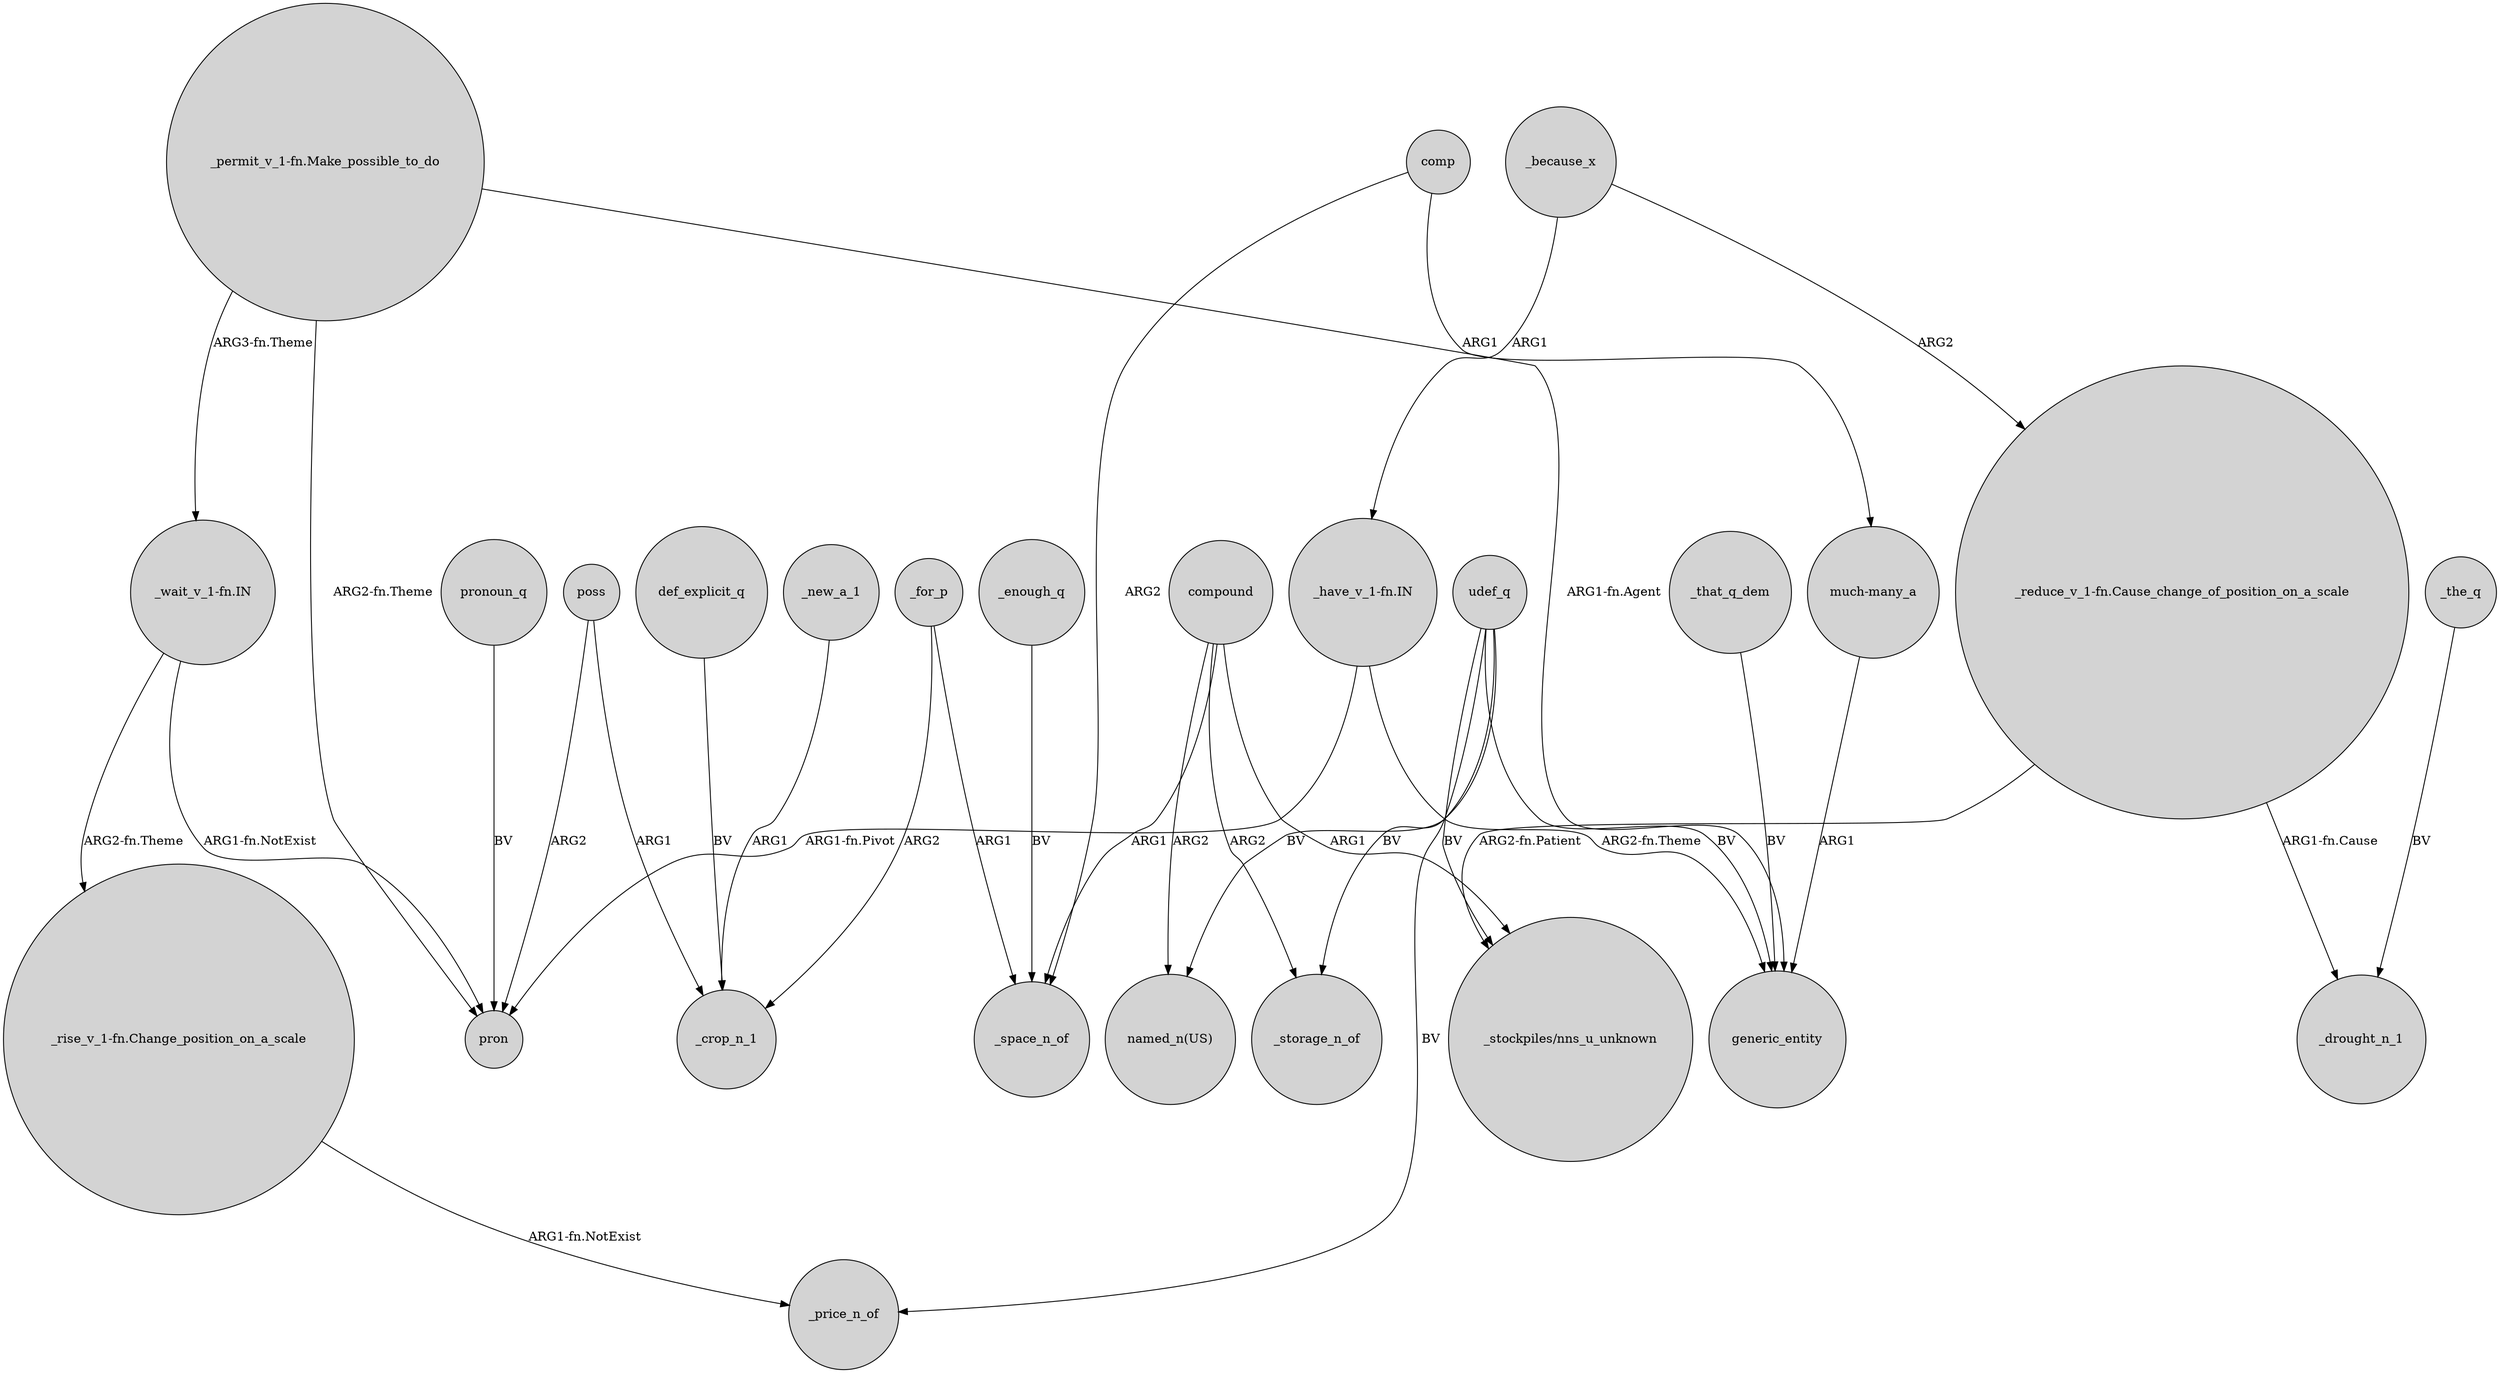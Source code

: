 digraph {
	node [shape=circle style=filled]
	"_permit_v_1-fn.Make_possible_to_do" -> pron [label="ARG2-fn.Theme"]
	udef_q -> "named_n(US)" [label=BV]
	_for_p -> _space_n_of [label=ARG1]
	udef_q -> generic_entity [label=BV]
	udef_q -> _price_n_of [label=BV]
	poss -> pron [label=ARG2]
	_enough_q -> _space_n_of [label=BV]
	_that_q_dem -> generic_entity [label=BV]
	udef_q -> _storage_n_of [label=BV]
	"much-many_a" -> generic_entity [label=ARG1]
	_new_a_1 -> _crop_n_1 [label=ARG1]
	"_permit_v_1-fn.Make_possible_to_do" -> "_wait_v_1-fn.IN" [label="ARG3-fn.Theme"]
	compound -> _storage_n_of [label=ARG2]
	_because_x -> "_reduce_v_1-fn.Cause_change_of_position_on_a_scale" [label=ARG2]
	_because_x -> "_have_v_1-fn.IN" [label=ARG1]
	"_permit_v_1-fn.Make_possible_to_do" -> generic_entity [label="ARG1-fn.Agent"]
	"_have_v_1-fn.IN" -> pron [label="ARG1-fn.Pivot"]
	compound -> "named_n(US)" [label=ARG2]
	"_wait_v_1-fn.IN" -> pron [label="ARG1-fn.NotExist"]
	udef_q -> "_stockpiles/nns_u_unknown" [label=BV]
	"_have_v_1-fn.IN" -> generic_entity [label="ARG2-fn.Theme"]
	"_reduce_v_1-fn.Cause_change_of_position_on_a_scale" -> _drought_n_1 [label="ARG1-fn.Cause"]
	pronoun_q -> pron [label=BV]
	def_explicit_q -> _crop_n_1 [label=BV]
	comp -> "much-many_a" [label=ARG1]
	compound -> "_stockpiles/nns_u_unknown" [label=ARG1]
	compound -> _space_n_of [label=ARG1]
	poss -> _crop_n_1 [label=ARG1]
	"_rise_v_1-fn.Change_position_on_a_scale" -> _price_n_of [label="ARG1-fn.NotExist"]
	_for_p -> _crop_n_1 [label=ARG2]
	"_reduce_v_1-fn.Cause_change_of_position_on_a_scale" -> "_stockpiles/nns_u_unknown" [label="ARG2-fn.Patient"]
	_the_q -> _drought_n_1 [label=BV]
	"_wait_v_1-fn.IN" -> "_rise_v_1-fn.Change_position_on_a_scale" [label="ARG2-fn.Theme"]
	comp -> _space_n_of [label=ARG2]
}

